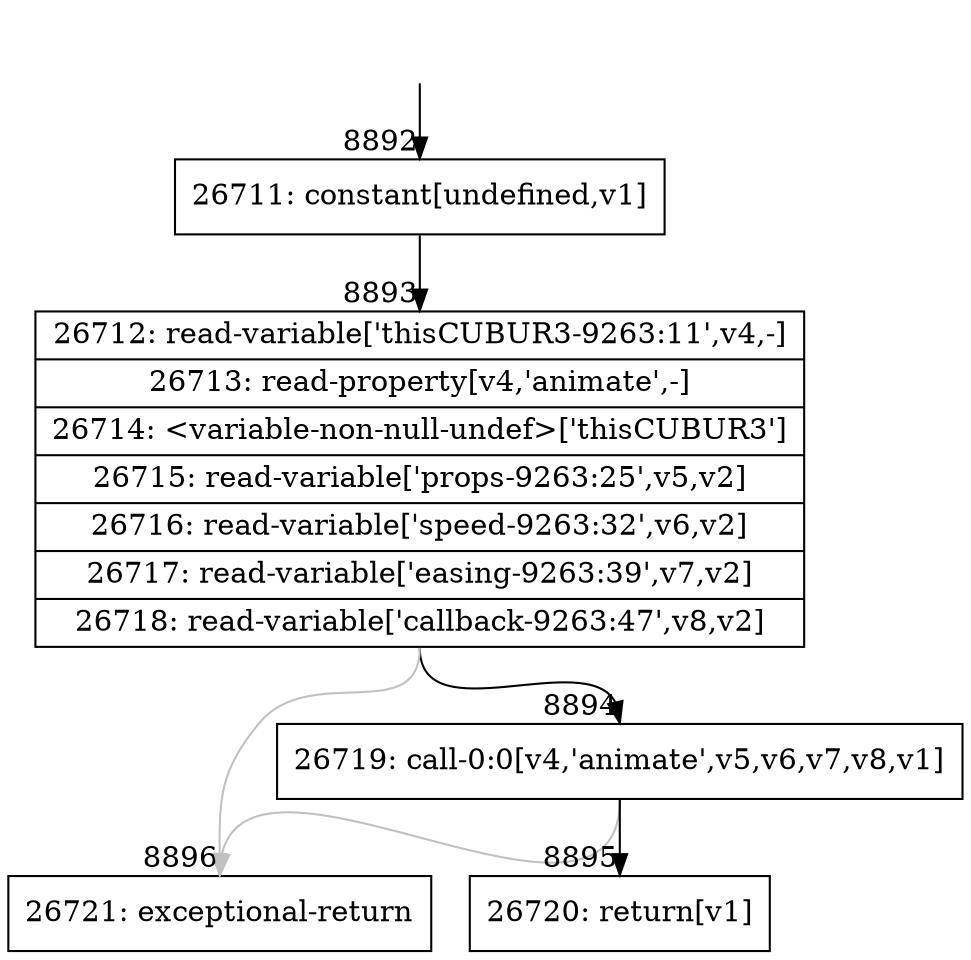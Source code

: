 digraph {
rankdir="TD"
BB_entry553[shape=none,label=""];
BB_entry553 -> BB8892 [tailport=s, headport=n, headlabel="    8892"]
BB8892 [shape=record label="{26711: constant[undefined,v1]}" ] 
BB8892 -> BB8893 [tailport=s, headport=n, headlabel="      8893"]
BB8893 [shape=record label="{26712: read-variable['thisCUBUR3-9263:11',v4,-]|26713: read-property[v4,'animate',-]|26714: \<variable-non-null-undef\>['thisCUBUR3']|26715: read-variable['props-9263:25',v5,v2]|26716: read-variable['speed-9263:32',v6,v2]|26717: read-variable['easing-9263:39',v7,v2]|26718: read-variable['callback-9263:47',v8,v2]}" ] 
BB8893 -> BB8894 [tailport=s, headport=n, headlabel="      8894"]
BB8893 -> BB8896 [tailport=s, headport=n, color=gray, headlabel="      8896"]
BB8894 [shape=record label="{26719: call-0:0[v4,'animate',v5,v6,v7,v8,v1]}" ] 
BB8894 -> BB8895 [tailport=s, headport=n, headlabel="      8895"]
BB8894 -> BB8896 [tailport=s, headport=n, color=gray]
BB8895 [shape=record label="{26720: return[v1]}" ] 
BB8896 [shape=record label="{26721: exceptional-return}" ] 
}
